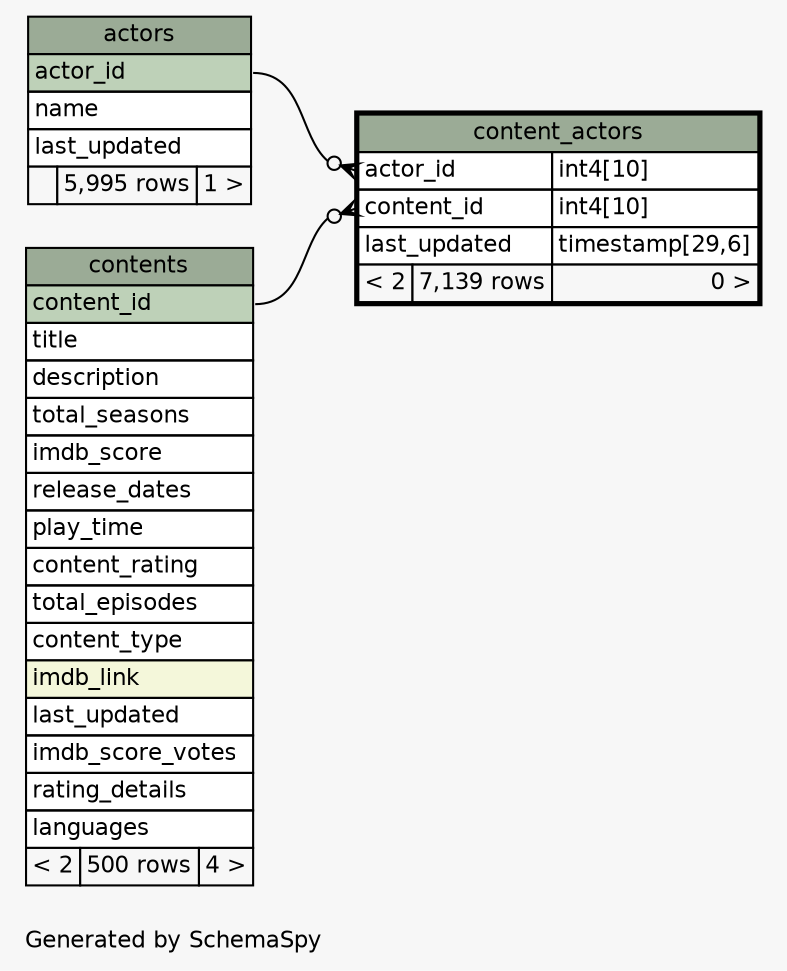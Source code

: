 // dot 2.38.0 on Linux 4.8.0-49-generic
// SchemaSpy rev 590
digraph "oneDegreeRelationshipsDiagram" {
  graph [
    rankdir="RL"
    bgcolor="#f7f7f7"
    label="\nGenerated by SchemaSpy"
    labeljust="l"
    nodesep="0.18"
    ranksep="0.46"
    fontname="Helvetica"
    fontsize="11"
  ];
  node [
    fontname="Helvetica"
    fontsize="11"
    shape="plaintext"
  ];
  edge [
    arrowsize="0.8"
  ];
  "content_actors":"actor_id":w -> "actors":"actor_id":e [arrowhead=none dir=back arrowtail=crowodot];
  "content_actors":"content_id":w -> "contents":"content_id":e [arrowhead=none dir=back arrowtail=crowodot];
  "actors" [
    label=<
    <TABLE BORDER="0" CELLBORDER="1" CELLSPACING="0" BGCOLOR="#ffffff">
      <TR><TD COLSPAN="3" BGCOLOR="#9bab96" ALIGN="CENTER">actors</TD></TR>
      <TR><TD PORT="actor_id" COLSPAN="3" BGCOLOR="#bed1b8" ALIGN="LEFT">actor_id</TD></TR>
      <TR><TD PORT="name" COLSPAN="3" ALIGN="LEFT">name</TD></TR>
      <TR><TD PORT="last_updated" COLSPAN="3" ALIGN="LEFT">last_updated</TD></TR>
      <TR><TD ALIGN="LEFT" BGCOLOR="#f7f7f7">  </TD><TD ALIGN="RIGHT" BGCOLOR="#f7f7f7">5,995 rows</TD><TD ALIGN="RIGHT" BGCOLOR="#f7f7f7">1 &gt;</TD></TR>
    </TABLE>>
    URL="actors.html"
    tooltip="actors"
  ];
  "content_actors" [
    label=<
    <TABLE BORDER="2" CELLBORDER="1" CELLSPACING="0" BGCOLOR="#ffffff">
      <TR><TD COLSPAN="3" BGCOLOR="#9bab96" ALIGN="CENTER">content_actors</TD></TR>
      <TR><TD PORT="actor_id" COLSPAN="2" ALIGN="LEFT">actor_id</TD><TD PORT="actor_id.type" ALIGN="LEFT">int4[10]</TD></TR>
      <TR><TD PORT="content_id" COLSPAN="2" ALIGN="LEFT">content_id</TD><TD PORT="content_id.type" ALIGN="LEFT">int4[10]</TD></TR>
      <TR><TD PORT="last_updated" COLSPAN="2" ALIGN="LEFT">last_updated</TD><TD PORT="last_updated.type" ALIGN="LEFT">timestamp[29,6]</TD></TR>
      <TR><TD ALIGN="LEFT" BGCOLOR="#f7f7f7">&lt; 2</TD><TD ALIGN="RIGHT" BGCOLOR="#f7f7f7">7,139 rows</TD><TD ALIGN="RIGHT" BGCOLOR="#f7f7f7">0 &gt;</TD></TR>
    </TABLE>>
    URL="content_actors.html"
    tooltip="content_actors"
  ];
  "contents" [
    label=<
    <TABLE BORDER="0" CELLBORDER="1" CELLSPACING="0" BGCOLOR="#ffffff">
      <TR><TD COLSPAN="3" BGCOLOR="#9bab96" ALIGN="CENTER">contents</TD></TR>
      <TR><TD PORT="content_id" COLSPAN="3" BGCOLOR="#bed1b8" ALIGN="LEFT">content_id</TD></TR>
      <TR><TD PORT="title" COLSPAN="3" ALIGN="LEFT">title</TD></TR>
      <TR><TD PORT="description" COLSPAN="3" ALIGN="LEFT">description</TD></TR>
      <TR><TD PORT="total_seasons" COLSPAN="3" ALIGN="LEFT">total_seasons</TD></TR>
      <TR><TD PORT="imdb_score" COLSPAN="3" ALIGN="LEFT">imdb_score</TD></TR>
      <TR><TD PORT="release_dates" COLSPAN="3" ALIGN="LEFT">release_dates</TD></TR>
      <TR><TD PORT="play_time" COLSPAN="3" ALIGN="LEFT">play_time</TD></TR>
      <TR><TD PORT="content_rating" COLSPAN="3" ALIGN="LEFT">content_rating</TD></TR>
      <TR><TD PORT="total_episodes" COLSPAN="3" ALIGN="LEFT">total_episodes</TD></TR>
      <TR><TD PORT="content_type" COLSPAN="3" ALIGN="LEFT">content_type</TD></TR>
      <TR><TD PORT="imdb_link" COLSPAN="3" BGCOLOR="#f4f7da" ALIGN="LEFT">imdb_link</TD></TR>
      <TR><TD PORT="last_updated" COLSPAN="3" ALIGN="LEFT">last_updated</TD></TR>
      <TR><TD PORT="imdb_score_votes" COLSPAN="3" ALIGN="LEFT">imdb_score_votes</TD></TR>
      <TR><TD PORT="rating_details" COLSPAN="3" ALIGN="LEFT">rating_details</TD></TR>
      <TR><TD PORT="languages" COLSPAN="3" ALIGN="LEFT">languages</TD></TR>
      <TR><TD ALIGN="LEFT" BGCOLOR="#f7f7f7">&lt; 2</TD><TD ALIGN="RIGHT" BGCOLOR="#f7f7f7">500 rows</TD><TD ALIGN="RIGHT" BGCOLOR="#f7f7f7">4 &gt;</TD></TR>
    </TABLE>>
    URL="contents.html"
    tooltip="contents"
  ];
}
